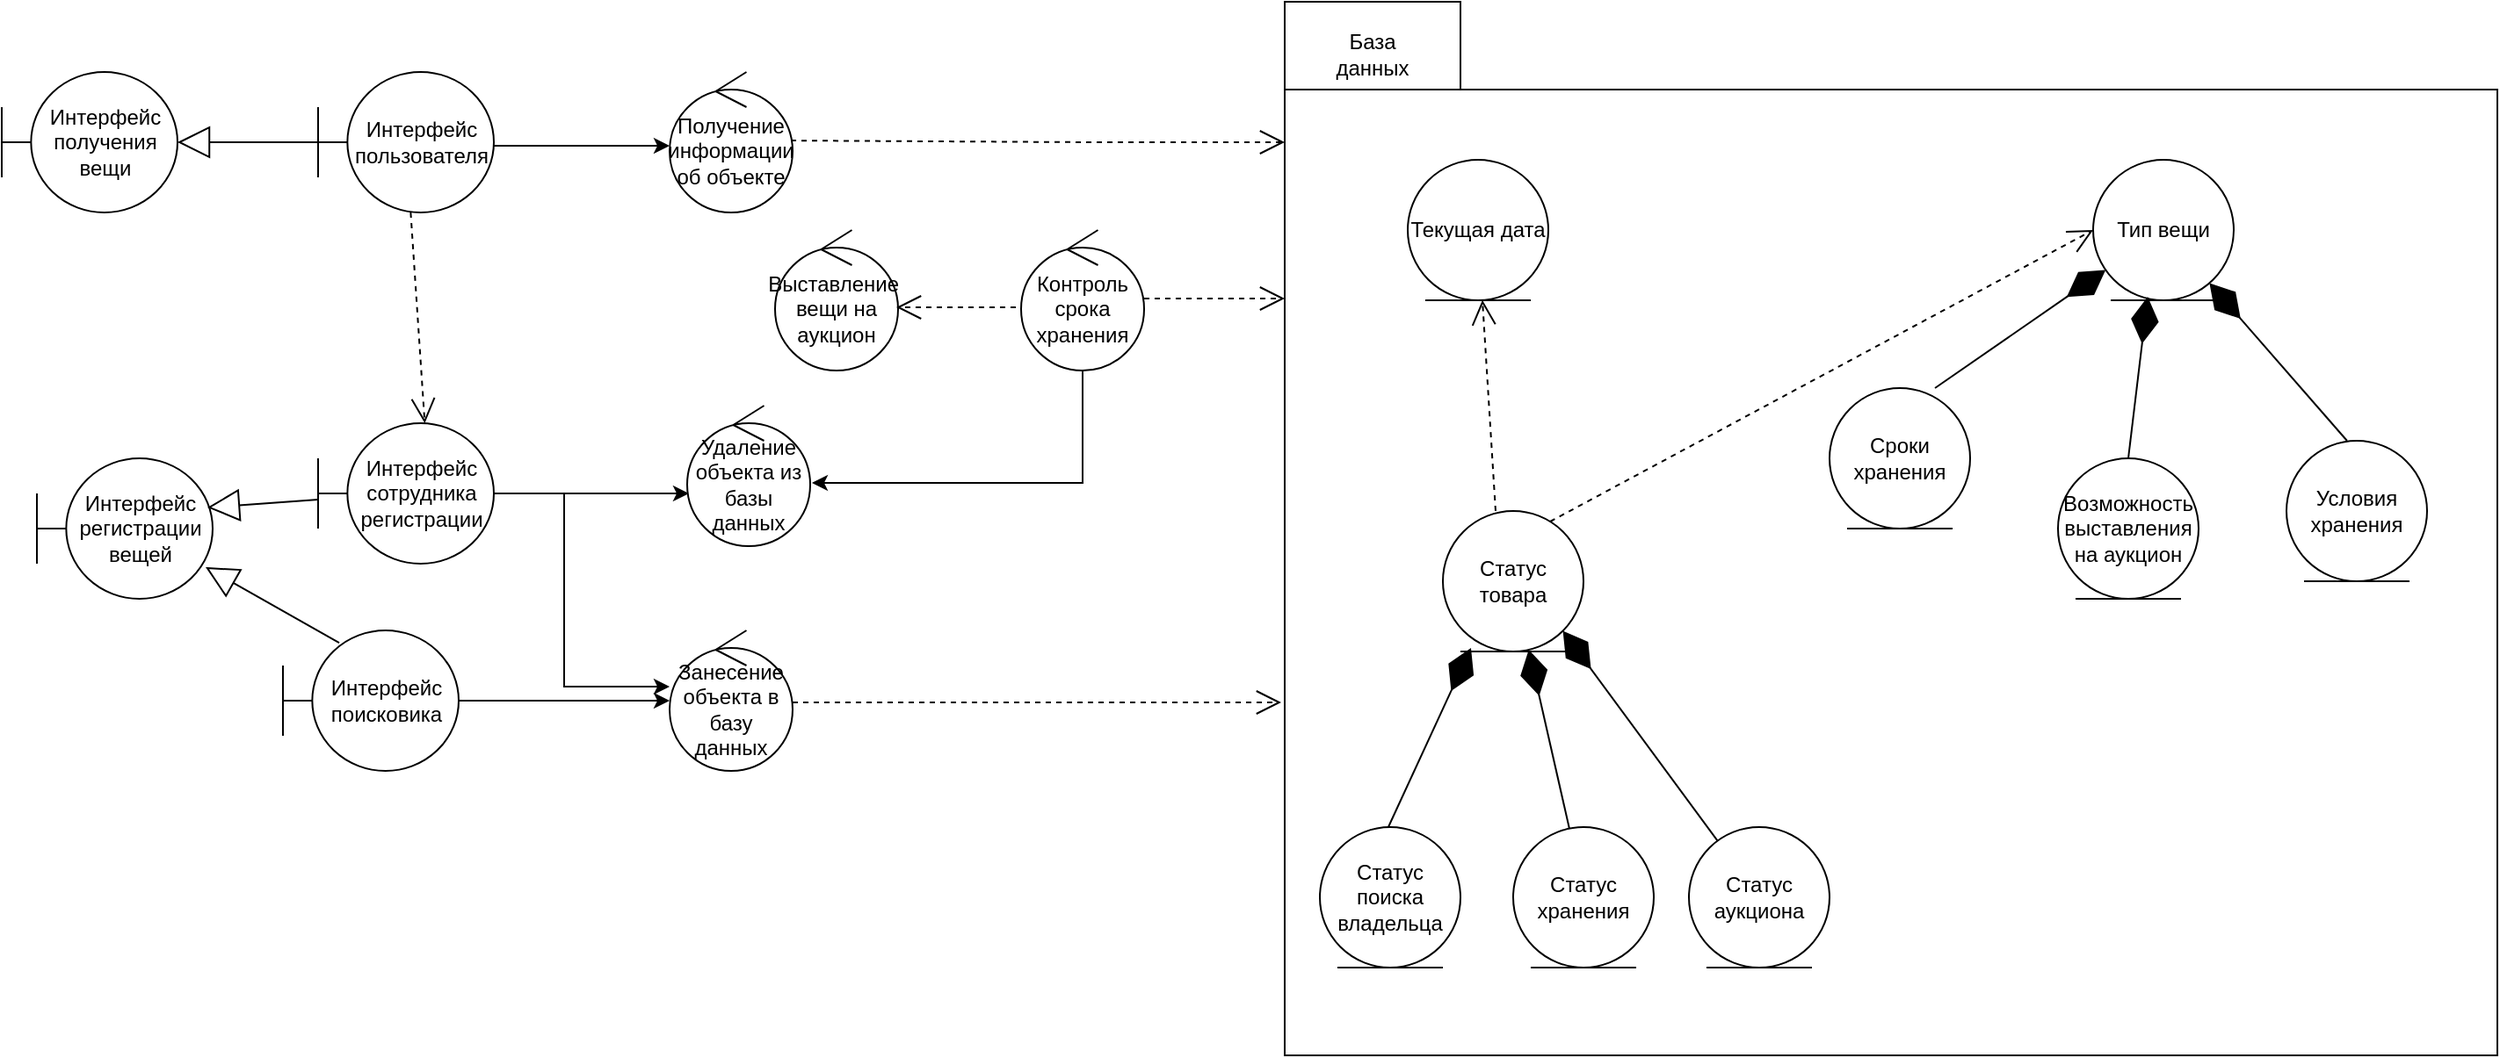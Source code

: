 <mxfile version="14.4.4"><diagram id="tE3MhJv817_7yFp8hFiM" name="Page-1"><mxGraphModel dx="2066" dy="1185" grid="1" gridSize="10" guides="1" tooltips="1" connect="1" arrows="1" fold="1" page="1" pageScale="1" pageWidth="1654" pageHeight="2336" math="0" shadow="0"><root><mxCell id="0"/><mxCell id="1" parent="0"/><mxCell id="QcC7aMJQMshImzBY9MTr-2" value="Интерфейс регистрации вещей" style="shape=umlBoundary;whiteSpace=wrap;html=1;" vertex="1" parent="1"><mxGeometry x="140" y="990" width="100" height="80" as="geometry"/></mxCell><mxCell id="QcC7aMJQMshImzBY9MTr-3" value="Занесение объекта в базу данных" style="ellipse;shape=umlControl;whiteSpace=wrap;html=1;" vertex="1" parent="1"><mxGeometry x="500" y="1088" width="70" height="80" as="geometry"/></mxCell><mxCell id="QcC7aMJQMshImzBY9MTr-5" value="" style="shape=folder;fontStyle=1;spacingTop=10;tabWidth=100;tabHeight=50;tabPosition=left;html=1;" vertex="1" parent="1"><mxGeometry x="850" y="730" width="690" height="600" as="geometry"/></mxCell><mxCell id="QcC7aMJQMshImzBY9MTr-7" value="База данных" style="text;html=1;strokeColor=none;fillColor=none;align=center;verticalAlign=middle;whiteSpace=wrap;rounded=0;" vertex="1" parent="1"><mxGeometry x="880" y="750" width="40" height="20" as="geometry"/></mxCell><mxCell id="QcC7aMJQMshImzBY9MTr-41" style="edgeStyle=orthogonalEdgeStyle;rounded=0;orthogonalLoop=1;jettySize=auto;html=1;entryX=0;entryY=0.525;entryDx=0;entryDy=0;entryPerimeter=0;" edge="1" parent="1" source="QcC7aMJQMshImzBY9MTr-9" target="QcC7aMJQMshImzBY9MTr-40"><mxGeometry relative="1" as="geometry"><Array as="points"><mxPoint x="420" y="812"/><mxPoint x="420" y="812"/></Array></mxGeometry></mxCell><mxCell id="QcC7aMJQMshImzBY9MTr-9" value="Интерфейс пользователя" style="shape=umlBoundary;whiteSpace=wrap;html=1;" vertex="1" parent="1"><mxGeometry x="300" y="770" width="100" height="80" as="geometry"/></mxCell><mxCell id="QcC7aMJQMshImzBY9MTr-57" style="edgeStyle=orthogonalEdgeStyle;rounded=0;orthogonalLoop=1;jettySize=auto;html=1;" edge="1" parent="1" source="QcC7aMJQMshImzBY9MTr-11" target="QcC7aMJQMshImzBY9MTr-3"><mxGeometry relative="1" as="geometry"/></mxCell><mxCell id="QcC7aMJQMshImzBY9MTr-11" value="Интерфейс поисковика" style="shape=umlBoundary;whiteSpace=wrap;html=1;" vertex="1" parent="1"><mxGeometry x="280" y="1088" width="100" height="80" as="geometry"/></mxCell><mxCell id="QcC7aMJQMshImzBY9MTr-12" value="" style="endArrow=block;endSize=16;endFill=0;html=1;entryX=0.97;entryY=0.35;entryDx=0;entryDy=0;entryPerimeter=0;" edge="1" parent="1" source="QcC7aMJQMshImzBY9MTr-45" target="QcC7aMJQMshImzBY9MTr-2"><mxGeometry x="-0.125" width="160" relative="1" as="geometry"><mxPoint x="370" y="1250" as="sourcePoint"/><mxPoint x="530" y="1250" as="targetPoint"/><mxPoint as="offset"/></mxGeometry></mxCell><mxCell id="QcC7aMJQMshImzBY9MTr-14" value="" style="endArrow=block;endSize=16;endFill=0;html=1;exitX=0.32;exitY=0.088;exitDx=0;exitDy=0;exitPerimeter=0;entryX=0.96;entryY=0.775;entryDx=0;entryDy=0;entryPerimeter=0;" edge="1" parent="1" source="QcC7aMJQMshImzBY9MTr-11" target="QcC7aMJQMshImzBY9MTr-2"><mxGeometry width="160" relative="1" as="geometry"><mxPoint x="340" y="1090" as="sourcePoint"/><mxPoint x="580" y="1127.5" as="targetPoint"/></mxGeometry></mxCell><mxCell id="QcC7aMJQMshImzBY9MTr-16" value="Тип вещи" style="ellipse;shape=umlEntity;whiteSpace=wrap;html=1;" vertex="1" parent="1"><mxGeometry x="1310" y="820" width="80" height="80" as="geometry"/></mxCell><mxCell id="QcC7aMJQMshImzBY9MTr-17" value="Сроки хранения" style="ellipse;shape=umlEntity;whiteSpace=wrap;html=1;" vertex="1" parent="1"><mxGeometry x="1160" y="950" width="80" height="80" as="geometry"/></mxCell><mxCell id="QcC7aMJQMshImzBY9MTr-18" value="Условия хранения" style="ellipse;shape=umlEntity;whiteSpace=wrap;html=1;" vertex="1" parent="1"><mxGeometry x="1420" y="980" width="80" height="80" as="geometry"/></mxCell><mxCell id="QcC7aMJQMshImzBY9MTr-19" value="Возможность выставления на аукцион" style="ellipse;shape=umlEntity;whiteSpace=wrap;html=1;" vertex="1" parent="1"><mxGeometry x="1290" y="990" width="80" height="80" as="geometry"/></mxCell><mxCell id="QcC7aMJQMshImzBY9MTr-20" value="Статус товара" style="ellipse;shape=umlEntity;whiteSpace=wrap;html=1;" vertex="1" parent="1"><mxGeometry x="940" y="1020" width="80" height="80" as="geometry"/></mxCell><mxCell id="QcC7aMJQMshImzBY9MTr-21" value="Статус поиска владельца" style="ellipse;shape=umlEntity;whiteSpace=wrap;html=1;" vertex="1" parent="1"><mxGeometry x="870" y="1200" width="80" height="80" as="geometry"/></mxCell><mxCell id="QcC7aMJQMshImzBY9MTr-22" value="Статус аукциона" style="ellipse;shape=umlEntity;whiteSpace=wrap;html=1;" vertex="1" parent="1"><mxGeometry x="1080" y="1200" width="80" height="80" as="geometry"/></mxCell><mxCell id="QcC7aMJQMshImzBY9MTr-23" value="Статус хранения" style="ellipse;shape=umlEntity;whiteSpace=wrap;html=1;" vertex="1" parent="1"><mxGeometry x="980" y="1200" width="80" height="80" as="geometry"/></mxCell><mxCell id="QcC7aMJQMshImzBY9MTr-24" value="" style="endArrow=diamondThin;endFill=1;endSize=24;html=1;" edge="1" parent="1" target="QcC7aMJQMshImzBY9MTr-16"><mxGeometry width="160" relative="1" as="geometry"><mxPoint x="1220" y="950" as="sourcePoint"/><mxPoint x="1380" y="950" as="targetPoint"/></mxGeometry></mxCell><mxCell id="QcC7aMJQMshImzBY9MTr-25" value="" style="endArrow=diamondThin;endFill=1;endSize=24;html=1;exitX=0.5;exitY=0;exitDx=0;exitDy=0;entryX=0.388;entryY=0.975;entryDx=0;entryDy=0;entryPerimeter=0;" edge="1" parent="1" source="QcC7aMJQMshImzBY9MTr-19" target="QcC7aMJQMshImzBY9MTr-16"><mxGeometry width="160" relative="1" as="geometry"><mxPoint x="1230" y="960" as="sourcePoint"/><mxPoint x="1327.112" y="892.768" as="targetPoint"/><Array as="points"/></mxGeometry></mxCell><mxCell id="QcC7aMJQMshImzBY9MTr-26" value="" style="endArrow=diamondThin;endFill=1;endSize=24;html=1;exitX=0.5;exitY=0;exitDx=0;exitDy=0;" edge="1" parent="1" target="QcC7aMJQMshImzBY9MTr-16"><mxGeometry width="160" relative="1" as="geometry"><mxPoint x="1454.48" y="980" as="sourcePoint"/><mxPoint x="1465.52" y="888" as="targetPoint"/><Array as="points"/></mxGeometry></mxCell><mxCell id="QcC7aMJQMshImzBY9MTr-27" value="" style="endArrow=diamondThin;endFill=1;endSize=24;html=1;exitX=0.5;exitY=0;exitDx=0;exitDy=0;entryX=0.2;entryY=0.975;entryDx=0;entryDy=0;entryPerimeter=0;" edge="1" parent="1" target="QcC7aMJQMshImzBY9MTr-20"><mxGeometry width="160" relative="1" as="geometry"><mxPoint x="908.96" y="1200" as="sourcePoint"/><mxPoint x="920" y="1108" as="targetPoint"/><Array as="points"/></mxGeometry></mxCell><mxCell id="QcC7aMJQMshImzBY9MTr-28" value="" style="endArrow=diamondThin;endFill=1;endSize=24;html=1;exitX=0.4;exitY=0.013;exitDx=0;exitDy=0;exitPerimeter=0;" edge="1" parent="1" source="QcC7aMJQMshImzBY9MTr-23" target="QcC7aMJQMshImzBY9MTr-20"><mxGeometry width="160" relative="1" as="geometry"><mxPoint x="1360" y="1020" as="sourcePoint"/><mxPoint x="1371.04" y="928" as="targetPoint"/><Array as="points"/></mxGeometry></mxCell><mxCell id="QcC7aMJQMshImzBY9MTr-29" value="" style="endArrow=diamondThin;endFill=1;endSize=24;html=1;entryX=1;entryY=1;entryDx=0;entryDy=0;" edge="1" parent="1" source="QcC7aMJQMshImzBY9MTr-22" target="QcC7aMJQMshImzBY9MTr-20"><mxGeometry width="160" relative="1" as="geometry"><mxPoint x="1370" y="1030" as="sourcePoint"/><mxPoint x="1381.04" y="938" as="targetPoint"/><Array as="points"/></mxGeometry></mxCell><mxCell id="QcC7aMJQMshImzBY9MTr-30" value="" style="endArrow=open;endSize=12;dashed=1;html=1;exitX=0.763;exitY=0.075;exitDx=0;exitDy=0;exitPerimeter=0;entryX=0;entryY=0.5;entryDx=0;entryDy=0;" edge="1" parent="1" source="QcC7aMJQMshImzBY9MTr-20" target="QcC7aMJQMshImzBY9MTr-16"><mxGeometry width="160" relative="1" as="geometry"><mxPoint x="1040" y="1260" as="sourcePoint"/><mxPoint x="1200" y="1260" as="targetPoint"/></mxGeometry></mxCell><mxCell id="QcC7aMJQMshImzBY9MTr-31" value="Текущая дата" style="ellipse;shape=umlEntity;whiteSpace=wrap;html=1;" vertex="1" parent="1"><mxGeometry x="920" y="820" width="80" height="80" as="geometry"/></mxCell><mxCell id="QcC7aMJQMshImzBY9MTr-32" value="" style="endArrow=open;endSize=12;dashed=1;html=1;" edge="1" parent="1" target="QcC7aMJQMshImzBY9MTr-31"><mxGeometry width="160" relative="1" as="geometry"><mxPoint x="970" y="1020" as="sourcePoint"/><mxPoint x="1320" y="870" as="targetPoint"/></mxGeometry></mxCell><mxCell id="QcC7aMJQMshImzBY9MTr-33" value="Интерфейс получения вещи" style="shape=umlBoundary;whiteSpace=wrap;html=1;" vertex="1" parent="1"><mxGeometry x="120" y="770" width="100" height="80" as="geometry"/></mxCell><mxCell id="QcC7aMJQMshImzBY9MTr-34" value="" style="endArrow=block;endSize=16;endFill=0;html=1;exitX=0;exitY=0.5;exitDx=0;exitDy=0;exitPerimeter=0;" edge="1" parent="1" source="QcC7aMJQMshImzBY9MTr-9" target="QcC7aMJQMshImzBY9MTr-33"><mxGeometry x="-0.125" width="160" relative="1" as="geometry"><mxPoint x="319" y="949.04" as="sourcePoint"/><mxPoint x="247" y="1028" as="targetPoint"/><mxPoint as="offset"/></mxGeometry></mxCell><mxCell id="QcC7aMJQMshImzBY9MTr-40" value="Получение информации&lt;br&gt;об объекте" style="ellipse;shape=umlControl;whiteSpace=wrap;html=1;" vertex="1" parent="1"><mxGeometry x="500" y="770" width="70" height="80" as="geometry"/></mxCell><mxCell id="QcC7aMJQMshImzBY9MTr-42" value="" style="endArrow=open;endSize=12;dashed=1;html=1;exitX=0.986;exitY=0.488;exitDx=0;exitDy=0;exitPerimeter=0;" edge="1" parent="1" source="QcC7aMJQMshImzBY9MTr-40"><mxGeometry width="160" relative="1" as="geometry"><mxPoint x="580" y="809.5" as="sourcePoint"/><mxPoint x="850" y="810" as="targetPoint"/><Array as="points"><mxPoint x="740" y="810"/></Array></mxGeometry></mxCell><mxCell id="QcC7aMJQMshImzBY9MTr-58" style="edgeStyle=orthogonalEdgeStyle;rounded=0;orthogonalLoop=1;jettySize=auto;html=1;" edge="1" parent="1" source="QcC7aMJQMshImzBY9MTr-45"><mxGeometry relative="1" as="geometry"><mxPoint x="500" y="1120" as="targetPoint"/><Array as="points"><mxPoint x="440" y="1010"/><mxPoint x="440" y="1120"/></Array></mxGeometry></mxCell><mxCell id="QcC7aMJQMshImzBY9MTr-59" style="edgeStyle=orthogonalEdgeStyle;rounded=0;orthogonalLoop=1;jettySize=auto;html=1;entryX=0.014;entryY=0.625;entryDx=0;entryDy=0;entryPerimeter=0;" edge="1" parent="1" source="QcC7aMJQMshImzBY9MTr-45" target="QcC7aMJQMshImzBY9MTr-48"><mxGeometry relative="1" as="geometry"/></mxCell><mxCell id="QcC7aMJQMshImzBY9MTr-45" value="Интерфейс сотрудника&lt;br&gt;регистрации" style="shape=umlBoundary;whiteSpace=wrap;html=1;" vertex="1" parent="1"><mxGeometry x="300" y="970" width="100" height="80" as="geometry"/></mxCell><mxCell id="QcC7aMJQMshImzBY9MTr-47" value="" style="endArrow=open;endSize=12;dashed=1;html=1;entryX=0.607;entryY=0;entryDx=0;entryDy=0;entryPerimeter=0;" edge="1" parent="1" source="QcC7aMJQMshImzBY9MTr-9" target="QcC7aMJQMshImzBY9MTr-45"><mxGeometry width="160" relative="1" as="geometry"><mxPoint x="310" y="1260" as="sourcePoint"/><mxPoint x="470" y="1260" as="targetPoint"/></mxGeometry></mxCell><mxCell id="QcC7aMJQMshImzBY9MTr-48" value="Удаление объекта из базы данных" style="ellipse;shape=umlControl;whiteSpace=wrap;html=1;" vertex="1" parent="1"><mxGeometry x="510" y="960" width="70" height="80" as="geometry"/></mxCell><mxCell id="QcC7aMJQMshImzBY9MTr-60" style="edgeStyle=orthogonalEdgeStyle;rounded=0;orthogonalLoop=1;jettySize=auto;html=1;entryX=1.014;entryY=0.55;entryDx=0;entryDy=0;entryPerimeter=0;" edge="1" parent="1" source="QcC7aMJQMshImzBY9MTr-51" target="QcC7aMJQMshImzBY9MTr-48"><mxGeometry relative="1" as="geometry"><Array as="points"><mxPoint x="735" y="1004"/></Array></mxGeometry></mxCell><mxCell id="QcC7aMJQMshImzBY9MTr-51" value="Контроль срока хранения" style="ellipse;shape=umlControl;whiteSpace=wrap;html=1;" vertex="1" parent="1"><mxGeometry x="700" y="860" width="70" height="80" as="geometry"/></mxCell><mxCell id="QcC7aMJQMshImzBY9MTr-53" value="" style="endArrow=open;endSize=12;dashed=1;html=1;" edge="1" parent="1"><mxGeometry width="160" relative="1" as="geometry"><mxPoint x="770" y="899" as="sourcePoint"/><mxPoint x="850" y="899" as="targetPoint"/></mxGeometry></mxCell><mxCell id="QcC7aMJQMshImzBY9MTr-54" value="" style="endArrow=open;endSize=12;dashed=1;html=1;exitX=1;exitY=0.513;exitDx=0;exitDy=0;exitPerimeter=0;" edge="1" parent="1" source="QcC7aMJQMshImzBY9MTr-3"><mxGeometry width="160" relative="1" as="geometry"><mxPoint x="550" y="939.5" as="sourcePoint"/><mxPoint x="848" y="1129" as="targetPoint"/><Array as="points"><mxPoint x="700" y="1129"/></Array></mxGeometry></mxCell><mxCell id="QcC7aMJQMshImzBY9MTr-61" value="Выставление&amp;nbsp;&lt;br&gt;вещи на аукцион" style="ellipse;shape=umlControl;whiteSpace=wrap;html=1;" vertex="1" parent="1"><mxGeometry x="560" y="860" width="70" height="80" as="geometry"/></mxCell><mxCell id="QcC7aMJQMshImzBY9MTr-62" value="" style="endArrow=open;endSize=12;dashed=1;html=1;entryX=0.986;entryY=0.55;entryDx=0;entryDy=0;entryPerimeter=0;exitX=-0.043;exitY=0.55;exitDx=0;exitDy=0;exitPerimeter=0;" edge="1" parent="1" source="QcC7aMJQMshImzBY9MTr-51" target="QcC7aMJQMshImzBY9MTr-61"><mxGeometry width="160" relative="1" as="geometry"><mxPoint x="760" y="1188" as="sourcePoint"/><mxPoint x="870" y="1188" as="targetPoint"/></mxGeometry></mxCell></root></mxGraphModel></diagram></mxfile>
